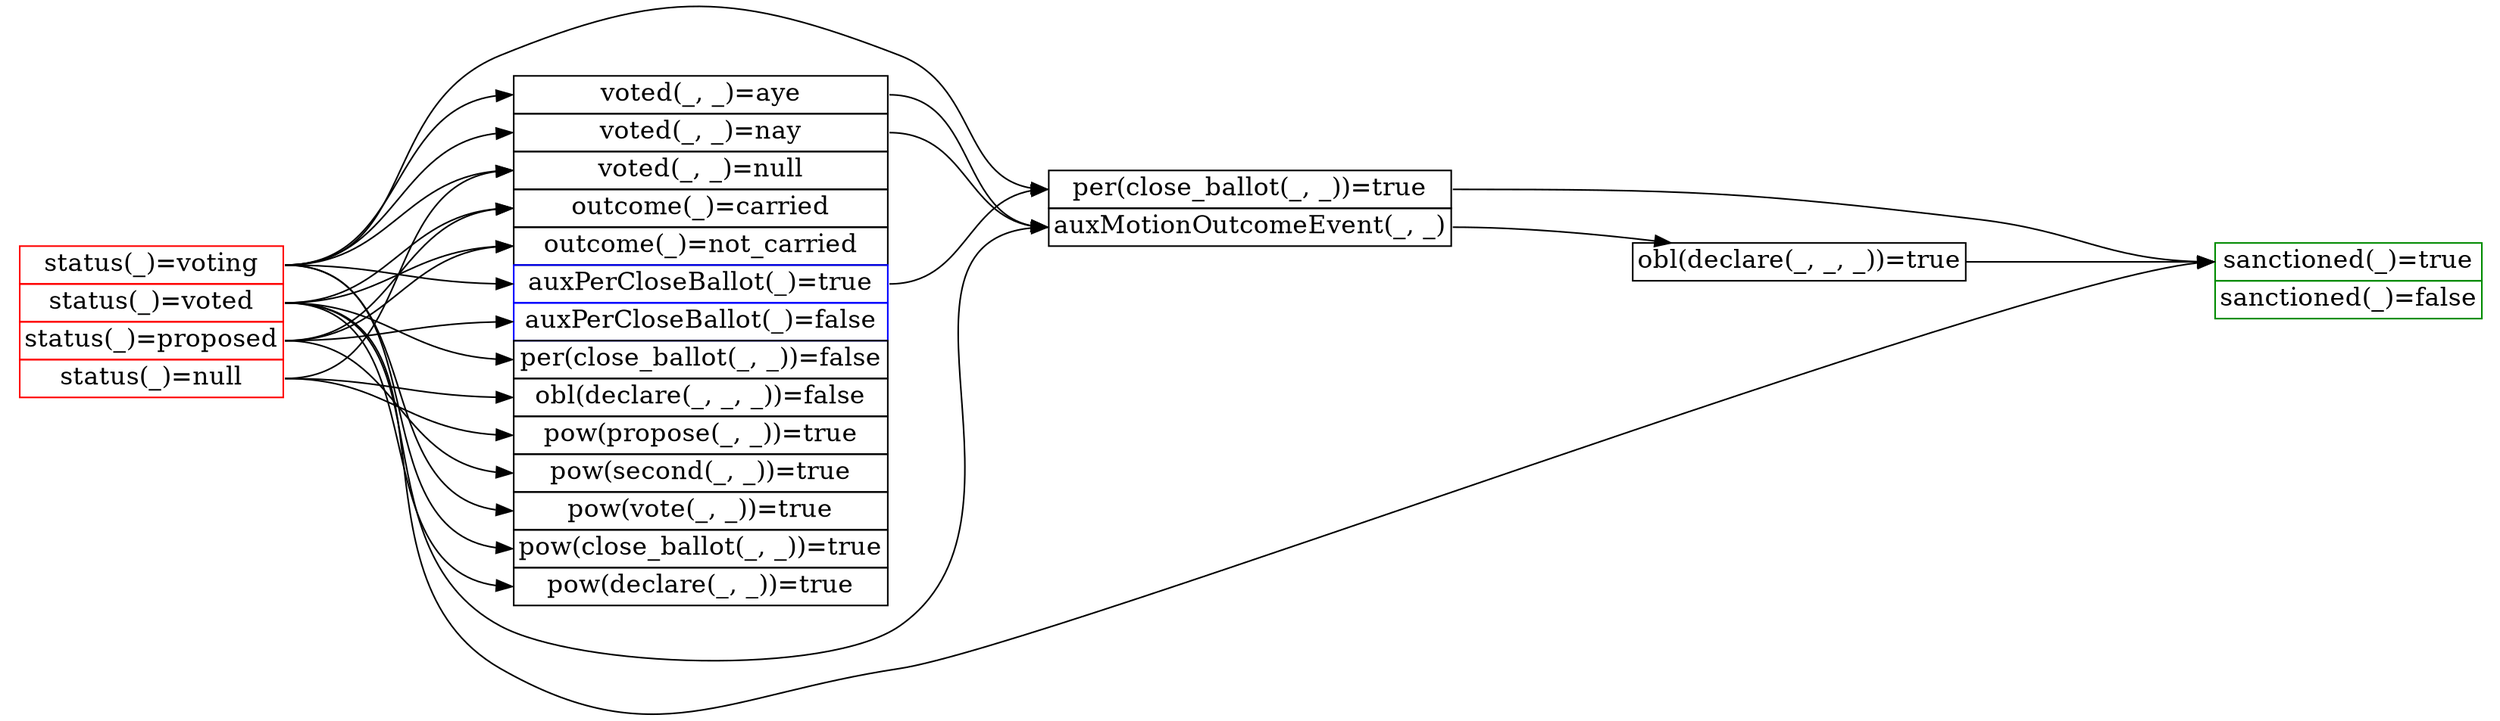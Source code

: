 digraph
{
	node [shape=record, style=filled, fillcolor=white, fontsize=16.0];
	rankdir=LR;
	ranksep="1.2 equally"

	1 [shape=none label=<<table border="0" cellspacing="0">
		<tr><td port="status(_)=voting" border="1" color="red">status(_)=voting</td></tr>
		<tr><td port="status(_)=voted" border="1" color="red">status(_)=voted</td></tr>
		<tr><td port="status(_)=proposed" border="1" color="red">status(_)=proposed</td></tr>
		<tr><td port="status(_)=null" border="1" color="red">status(_)=null</td></tr>
	</table>>
	]

	2 [shape=none label=<<table border="0" cellspacing="0">
		<tr><td port="voted(_, _)=aye" border="1" color="black">voted(_, _)=aye</td></tr>
		<tr><td port="voted(_, _)=nay" border="1" color="black">voted(_, _)=nay</td></tr>
		<tr><td port="voted(_, _)=null" border="1" color="black">voted(_, _)=null</td></tr>
		<tr><td port="outcome(_)=carried" border="1" color="black">outcome(_)=carried</td></tr>
		<tr><td port="outcome(_)=not_carried" border="1" color="black">outcome(_)=not_carried</td></tr>
		<tr><td port="auxPerCloseBallot(_)=true" border="1" color="blue">auxPerCloseBallot(_)=true</td></tr>
		<tr><td port="auxPerCloseBallot(_)=false" border="1" color="blue">auxPerCloseBallot(_)=false</td></tr>
		<tr><td port="per(close_ballot(_, _))=false" border="1" color="black">per(close_ballot(_, _))=false</td></tr>
		<tr><td port="obl(declare(_, _, _))=false" border="1" color="black">obl(declare(_, _, _))=false</td></tr>
		<tr><td port="pow(propose(_, _))=true" border="1" color="black">pow(propose(_, _))=true</td></tr>
		<tr><td port="pow(second(_, _))=true" border="1" color="black">pow(second(_, _))=true</td></tr>
		<tr><td port="pow(vote(_, _))=true" border="1" color="black">pow(vote(_, _))=true</td></tr>
		<tr><td port="pow(close_ballot(_, _))=true" border="1" color="black">pow(close_ballot(_, _))=true</td></tr>
		<tr><td port="pow(declare(_, _))=true" border="1" color="black">pow(declare(_, _))=true</td></tr>
	</table>>
	]

	3 [shape=none label=<<table border="0" cellspacing="0">
		<tr><td port="per(close_ballot(_, _))=true" border="1" color="black">per(close_ballot(_, _))=true</td></tr>
		<tr><td port="auxMotionOutcomeEvent(_, _)" border="1" color="black">auxMotionOutcomeEvent(_, _)</td></tr>
	</table>>
	]

	4 [shape=none label=<<table border="0" cellspacing="0">
		<tr><td port="obl(declare(_, _, _))=true" border="1" color="black">obl(declare(_, _, _))=true</td></tr>
	</table>>
	]

	5 [shape=none label=<<table border="0" cellspacing="0">
		<tr><td port="sanctioned(_)=true" border="1" color="green4">sanctioned(_)=true</td></tr>
		<tr><td port="sanctioned(_)=false" border="1" color="green4">sanctioned(_)=false</td></tr>
	</table>>
	]


	1:"status(_)=voting" -> 2:"voted(_, _)=aye"
	1:"status(_)=voting" -> 2:"voted(_, _)=nay"
	1:"status(_)=voting" -> 2:"voted(_, _)=null"
	1:"status(_)=null" -> 2:"voted(_, _)=null"
	1:"status(_)=voted" -> 2:"outcome(_)=carried"
	1:"status(_)=proposed" -> 2:"outcome(_)=carried"
	1:"status(_)=voted" -> 2:"outcome(_)=not_carried"
	1:"status(_)=proposed" -> 2:"outcome(_)=not_carried"
	1:"status(_)=voting" -> 2:"auxPerCloseBallot(_)=true"
	1:"status(_)=proposed" -> 2:"auxPerCloseBallot(_)=false"
	2:"auxPerCloseBallot(_)=true" -> 3:"per(close_ballot(_, _))=true"
	1:"status(_)=voting" -> 3:"per(close_ballot(_, _))=true"
	1:"status(_)=voted" -> 2:"per(close_ballot(_, _))=false"
	3:"auxMotionOutcomeEvent(_, _)" -> 4:"obl(declare(_, _, _))=true"
	1:"status(_)=null" -> 2:"obl(declare(_, _, _))=false"
	3:"per(close_ballot(_, _))=true" -> 5:"sanctioned(_)=true"
	1:"status(_)=voted" -> 5:"sanctioned(_)=true"
	4:"obl(declare(_, _, _))=true" -> 5:"sanctioned(_)=true"
	1:"status(_)=null" -> 2:"pow(propose(_, _))=true"
	1:"status(_)=proposed" -> 2:"pow(second(_, _))=true"
	1:"status(_)=voting" -> 2:"pow(vote(_, _))=true"
	1:"status(_)=voting" -> 2:"pow(close_ballot(_, _))=true"
	1:"status(_)=voted" -> 2:"pow(declare(_, _))=true"
	1:"status(_)=voted" -> 3:"auxMotionOutcomeEvent(_, _)"
	2:"voted(_, _)=aye" -> 3:"auxMotionOutcomeEvent(_, _)"
	2:"voted(_, _)=nay" -> 3:"auxMotionOutcomeEvent(_, _)"
}
